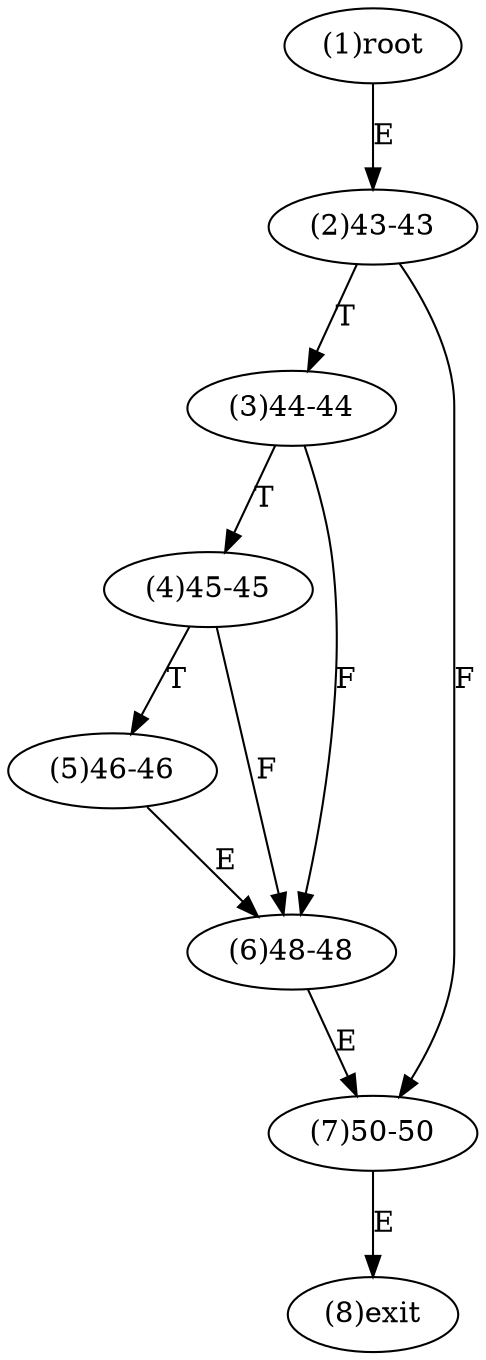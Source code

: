 digraph "" { 
1[ label="(1)root"];
2[ label="(2)43-43"];
3[ label="(3)44-44"];
4[ label="(4)45-45"];
5[ label="(5)46-46"];
6[ label="(6)48-48"];
7[ label="(7)50-50"];
8[ label="(8)exit"];
1->2[ label="E"];
2->7[ label="F"];
2->3[ label="T"];
3->6[ label="F"];
3->4[ label="T"];
4->6[ label="F"];
4->5[ label="T"];
5->6[ label="E"];
6->7[ label="E"];
7->8[ label="E"];
}